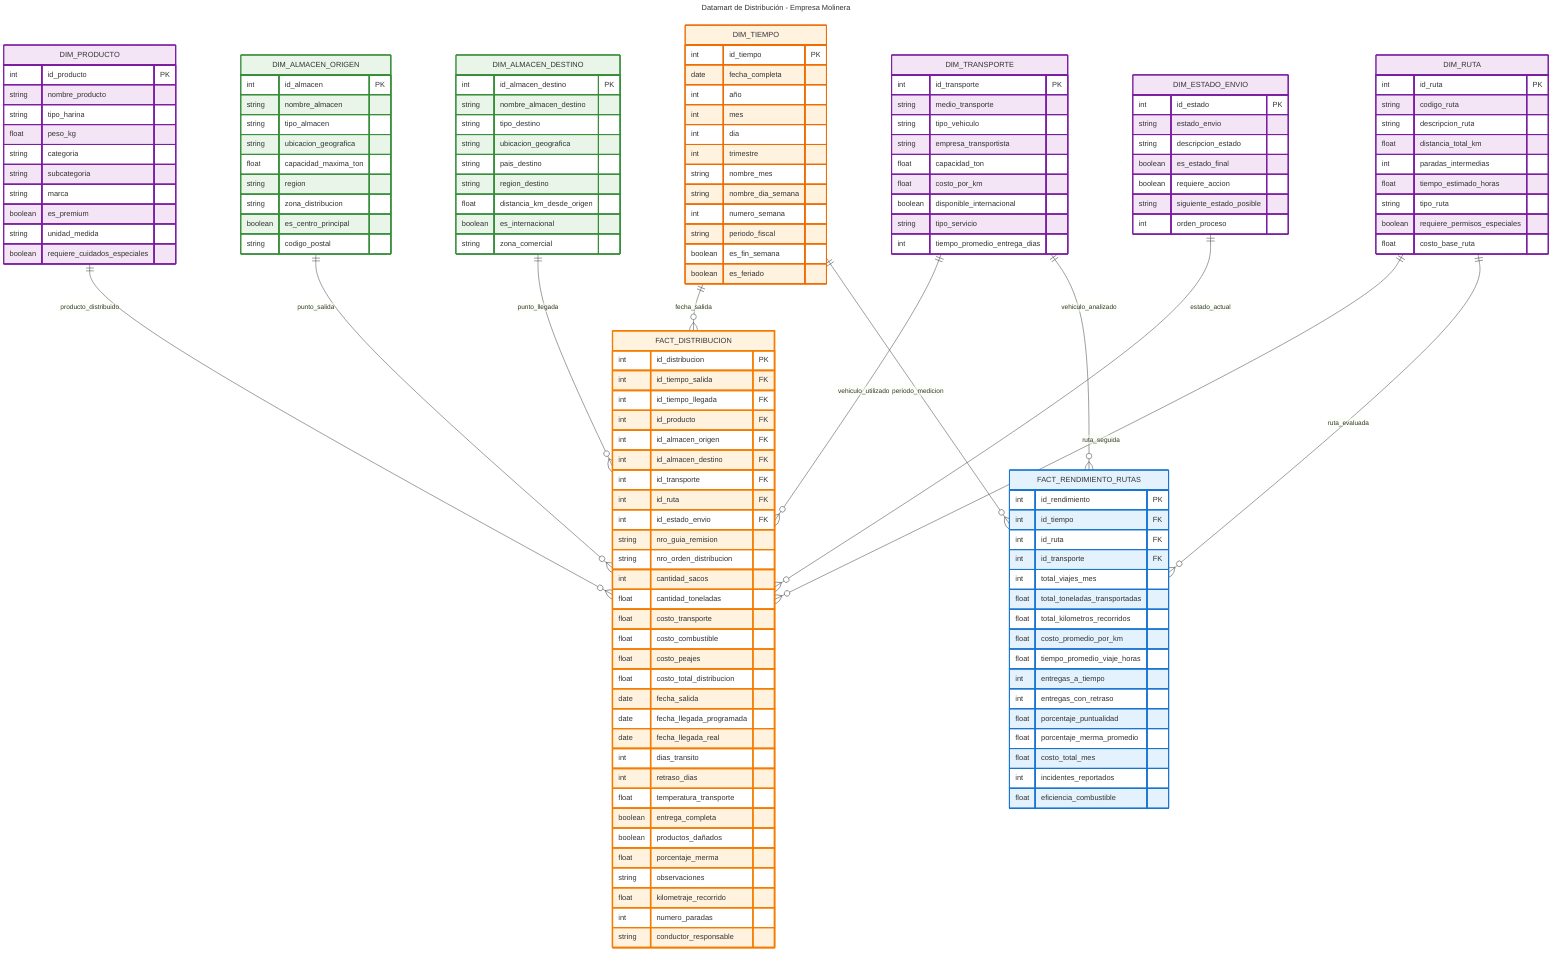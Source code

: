 ---
title: "Datamart de Distribución - Empresa Molinera"
---
erDiagram
    %% Dimensiones
    DIM_TIEMPO {
        int id_tiempo PK
        date fecha_completa
        int año
        int mes
        int dia
        int trimestre
        string nombre_mes
        string nombre_dia_semana
        int numero_semana
        string periodo_fiscal
        boolean es_fin_semana
        boolean es_feriado
    }

    DIM_PRODUCTO {
        int id_producto PK
        string nombre_producto
        string tipo_harina
        float peso_kg
        string categoria
        string subcategoria
        string marca
        boolean es_premium
        string unidad_medida
        boolean requiere_cuidados_especiales
    }

    DIM_ALMACEN_ORIGEN {
        int id_almacen PK
        string nombre_almacen
        string tipo_almacen
        string ubicacion_geografica
        float capacidad_maxima_ton
        string region
        string zona_distribucion
        boolean es_centro_principal
        string codigo_postal
    }

    DIM_ALMACEN_DESTINO {
        int id_almacen_destino PK
        string nombre_almacen_destino
        string tipo_destino
        string ubicacion_geografica
        string pais_destino
        string region_destino
        float distancia_km_desde_origen
        boolean es_internacional
        string zona_comercial
    }

    DIM_TRANSPORTE {
        int id_transporte PK
        string medio_transporte
        string tipo_vehiculo
        string empresa_transportista
        float capacidad_ton
        float costo_por_km
        boolean disponible_internacional
        string tipo_servicio
        int tiempo_promedio_entrega_dias
    }

    DIM_RUTA {
        int id_ruta PK
        string codigo_ruta
        string descripcion_ruta
        float distancia_total_km
        int paradas_intermedias
        float tiempo_estimado_horas
        string tipo_ruta
        boolean requiere_permisos_especiales
        float costo_base_ruta
    }

    DIM_ESTADO_ENVIO {
        int id_estado PK
        string estado_envio
        string descripcion_estado
        boolean es_estado_final
        boolean requiere_accion
        string siguiente_estado_posible
        int orden_proceso
    }

    %% Tabla de Hechos Principal
    FACT_DISTRIBUCION {
        int id_distribucion PK
        int id_tiempo_salida FK
        int id_tiempo_llegada FK
        int id_producto FK
        int id_almacen_origen FK
        int id_almacen_destino FK
        int id_transporte FK
        int id_ruta FK
        int id_estado_envio FK
        string nro_guia_remision
        string nro_orden_distribucion
        int cantidad_sacos
        float cantidad_toneladas
        float costo_transporte
        float costo_combustible
        float costo_peajes
        float costo_total_distribucion
        date fecha_salida
        date fecha_llegada_programada
        date fecha_llegada_real
        int dias_transito
        int retraso_dias
        float temperatura_transporte
        boolean entrega_completa
        boolean productos_dañados
        float porcentaje_merma
        string observaciones
        float kilometraje_recorrido
        int numero_paradas
        string conductor_responsable
    }

    %% Tabla de Hechos Agregada - Rutas
    FACT_RENDIMIENTO_RUTAS {
        int id_rendimiento PK
        int id_tiempo FK
        int id_ruta FK
        int id_transporte FK
        int total_viajes_mes
        float total_toneladas_transportadas
        float total_kilometros_recorridos
        float costo_promedio_por_km
        float tiempo_promedio_viaje_horas
        int entregas_a_tiempo
        int entregas_con_retraso
        float porcentaje_puntualidad
        float porcentaje_merma_promedio
        float costo_total_mes
        int incidentes_reportados
        float eficiencia_combustible
    }

    %% Relaciones
    DIM_TIEMPO ||--o{ FACT_DISTRIBUCION : "fecha_salida"
    DIM_TIEMPO ||--o{ FACT_RENDIMIENTO_RUTAS : "periodo_medicion"
    DIM_PRODUCTO ||--o{ FACT_DISTRIBUCION : "producto_distribuido"
    DIM_ALMACEN_ORIGEN ||--o{ FACT_DISTRIBUCION : "punto_salida"
    DIM_ALMACEN_DESTINO ||--o{ FACT_DISTRIBUCION : "punto_llegada"
    DIM_TRANSPORTE ||--o{ FACT_DISTRIBUCION : "vehiculo_utilizado"
    DIM_TRANSPORTE ||--o{ FACT_RENDIMIENTO_RUTAS : "vehiculo_analizado"
    DIM_RUTA ||--o{ FACT_DISTRIBUCION : "ruta_seguida"
    DIM_RUTA ||--o{ FACT_RENDIMIENTO_RUTAS : "ruta_evaluada"
    DIM_ESTADO_ENVIO ||--o{ FACT_DISTRIBUCION : "estado_actual"

    %% Styling
    classDef factTable fill:#fff3e0,stroke:#f57c00,stroke-width:3px
    classDef dimTable fill:#f3e5f5,stroke:#7b1fa2,stroke-width:2px
    classDef timeTable fill:#fff3e0,stroke:#ef6c00,stroke-width:2px
    classDef aggregateTable fill:#e3f2fd,stroke:#1976d2,stroke-width:2px
    classDef locationTable fill:#e8f5e8,stroke:#388e3c,stroke-width:2px

    class FACT_DISTRIBUCION factTable
    class FACT_RENDIMIENTO_RUTAS aggregateTable
    class DIM_PRODUCTO,DIM_TRANSPORTE,DIM_RUTA,DIM_ESTADO_ENVIO dimTable
    class DIM_ALMACEN_ORIGEN,DIM_ALMACEN_DESTINO locationTable
    class DIM_TIEMPO timeTable